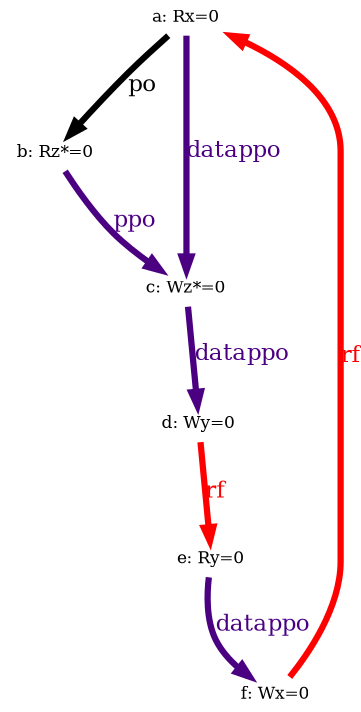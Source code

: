 digraph G {

splines=spline;
pad="0.000000";


/* the unlocked events */
eiid0 [label="a: Rx=0", shape="none", fontsize=8, pos="1.000000,1.687500!", fixedsize="false", height="0.111111", width="0.555556"];
eiid1 [label="b: Rz*=0", shape="none", fontsize=8, pos="1.000000,1.125000!", fixedsize="false", height="0.111111", width="0.666667"];
eiid2 [label="c: Wz*=0", shape="none", fontsize=8, pos="1.000000,0.562500!", fixedsize="false", height="0.111111", width="0.666667"];
eiid3 [label="d: Wy=0", shape="none", fontsize=8, pos="1.000000,0.000000!", fixedsize="false", height="0.111111", width="0.555556"];
eiid4 [label="e: Ry=0", shape="none", fontsize=8, pos="2.500000,1.687500!", fixedsize="false", height="0.111111", width="0.555556"];
eiid5 [label="f: Wx=0", shape="none", fontsize=8, pos="2.500000,1.125000!", fixedsize="false", height="0.111111", width="0.555556"];

/* the intra_causality_data edges */


/* the intra_causality_control edges */

/* the poi edges */
/* the rfmap edges */


/* The viewed-before edges */
eiid0 -> eiid1 [label=<<font color="black">po</font>>, color="black", fontsize=11, penwidth="3.000000", arrowsize="0.666700"];
eiid0 -> eiid2 [label=<<font color="indigo">data</font><font color="indigo">ppo</font>>, color="indigo", fontsize=11, penwidth="3.000000", arrowsize="0.666700"];
eiid1 -> eiid2 [label=<<font color="indigo">ppo</font>>, color="indigo", fontsize=11, penwidth="3.000000", arrowsize="0.666700"];
eiid2 -> eiid3 [label=<<font color="indigo">data</font><font color="indigo">ppo</font>>, color="indigo", fontsize=11, penwidth="3.000000", arrowsize="0.666700"];
eiid3 -> eiid4 [label=<<font color="red">rf</font>>, color="red", fontsize=11, penwidth="3.000000", arrowsize="0.666700"];
eiid4 -> eiid5 [label=<<font color="indigo">data</font><font color="indigo">ppo</font>>, color="indigo", fontsize=11, penwidth="3.000000", arrowsize="0.666700"];
eiid5 -> eiid0 [label=<<font color="red">rf</font>>, color="red", fontsize=11, penwidth="3.000000", arrowsize="0.666700"];
}
